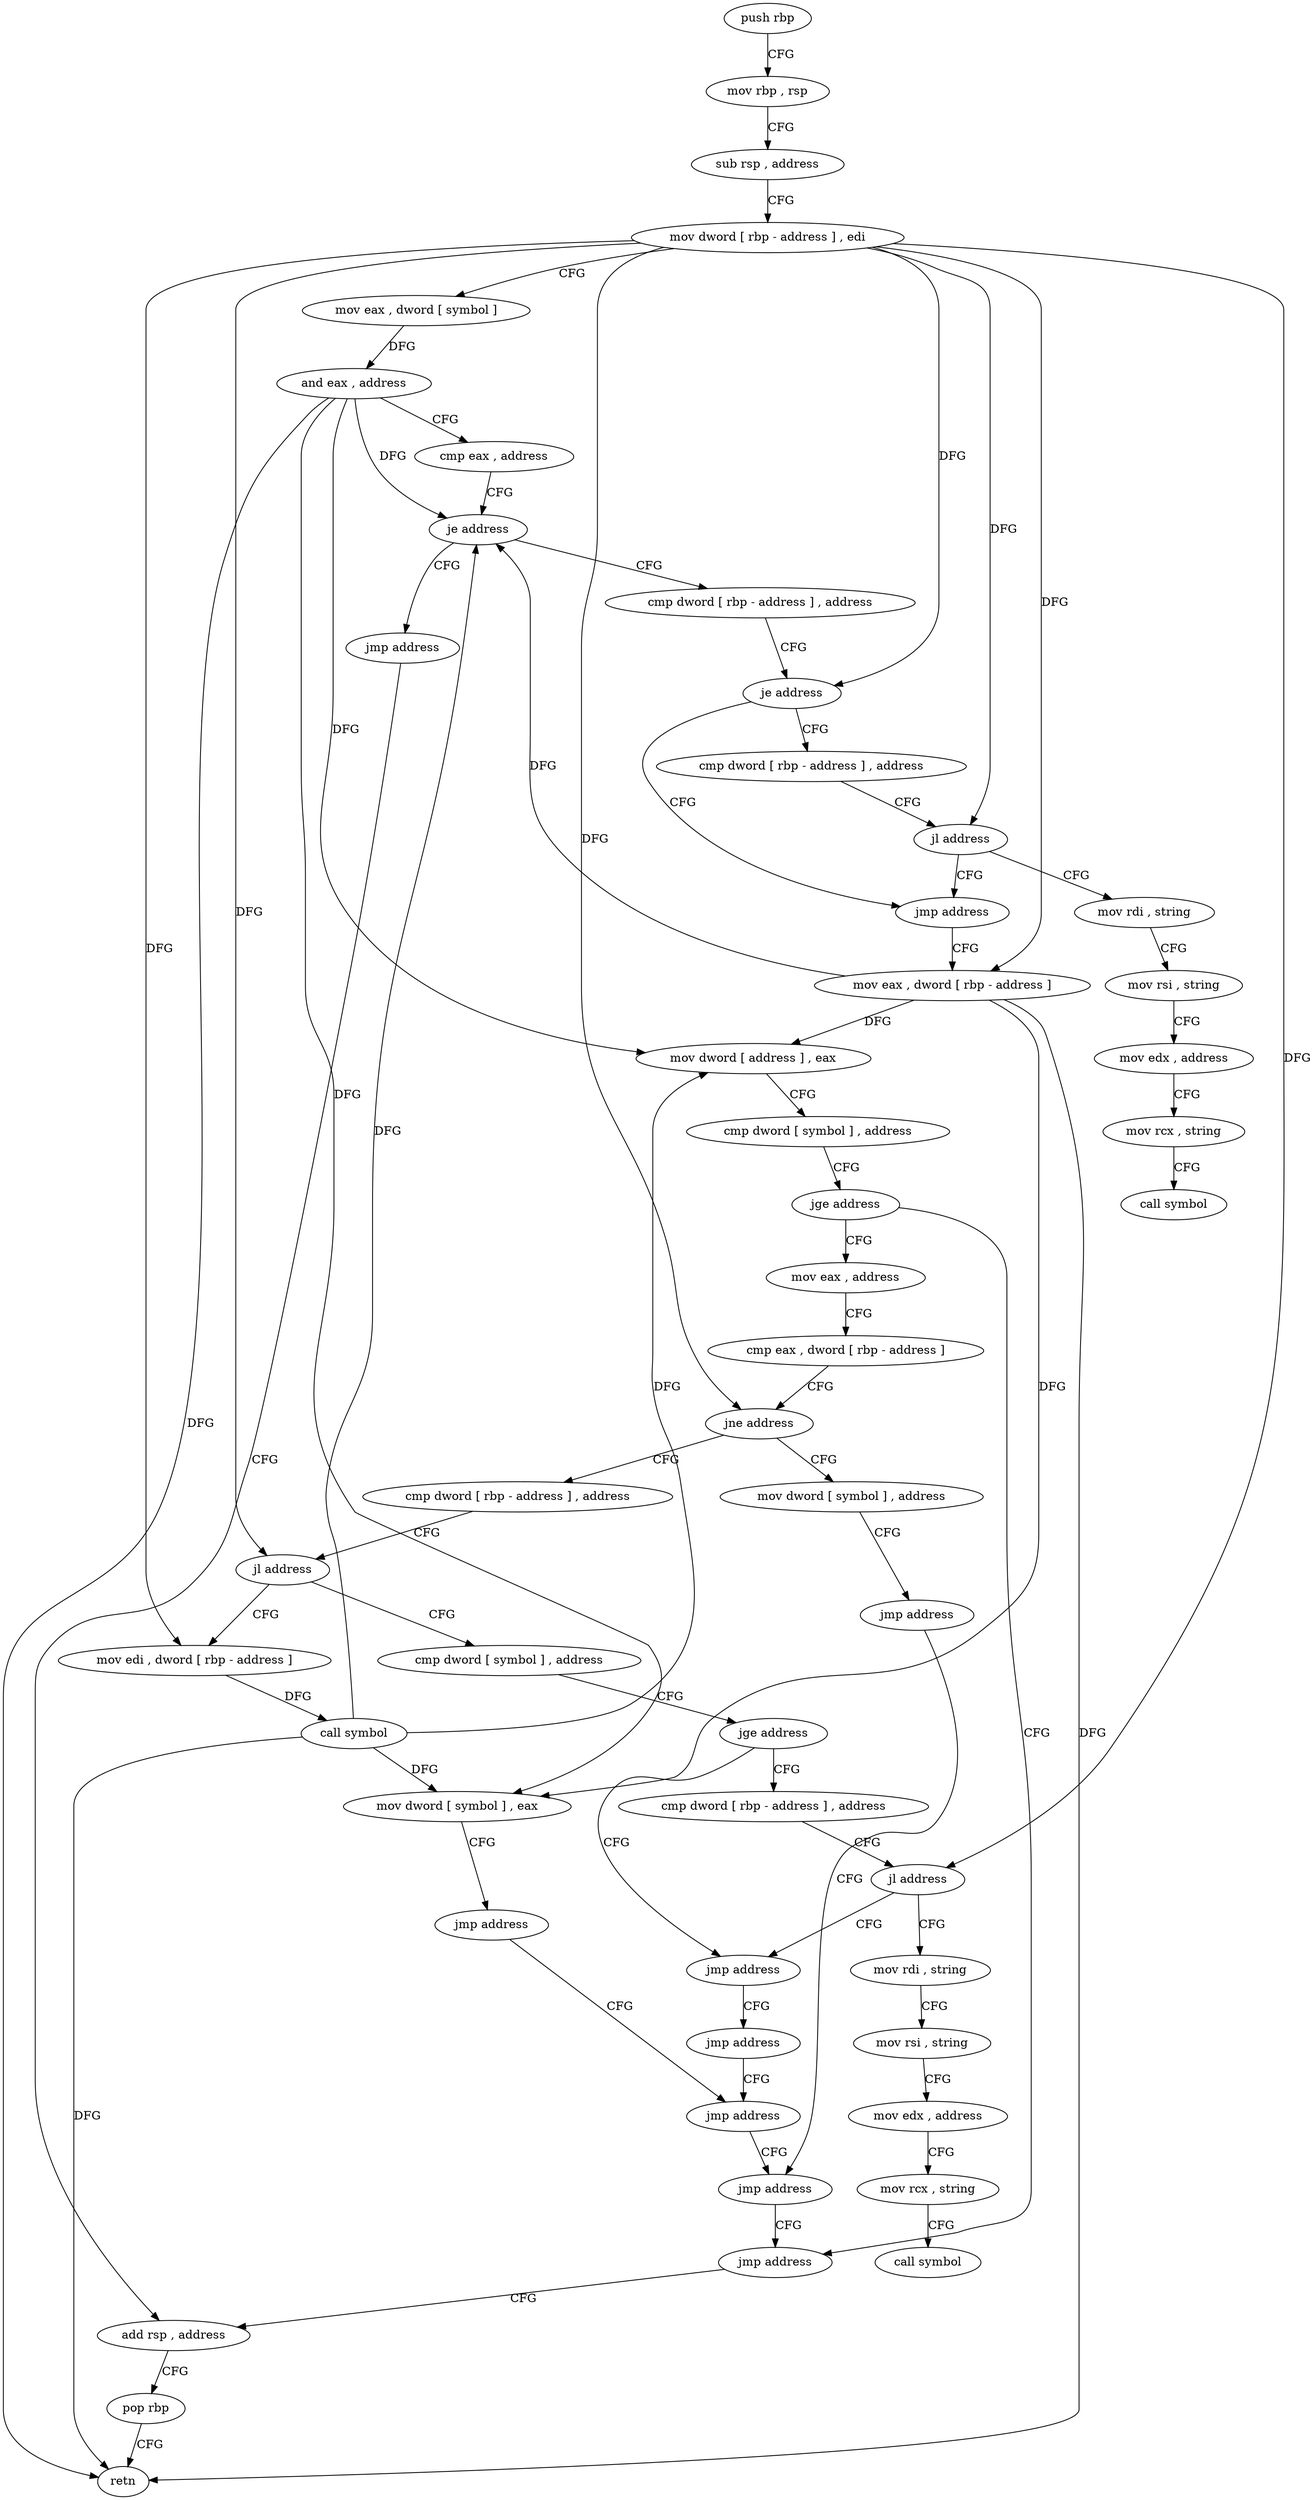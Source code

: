 digraph "func" {
"4210496" [label = "push rbp" ]
"4210497" [label = "mov rbp , rsp" ]
"4210500" [label = "sub rsp , address" ]
"4210504" [label = "mov dword [ rbp - address ] , edi" ]
"4210507" [label = "mov eax , dword [ symbol ]" ]
"4210514" [label = "and eax , address" ]
"4210519" [label = "cmp eax , address" ]
"4210522" [label = "je address" ]
"4210766" [label = "jmp address" ]
"4210528" [label = "cmp dword [ rbp - address ] , address" ]
"4210771" [label = "add rsp , address" ]
"4210532" [label = "je address" ]
"4210548" [label = "jmp address" ]
"4210538" [label = "cmp dword [ rbp - address ] , address" ]
"4210775" [label = "pop rbp" ]
"4210776" [label = "retn" ]
"4210593" [label = "mov eax , dword [ rbp - address ]" ]
"4210542" [label = "jl address" ]
"4210553" [label = "mov rdi , string" ]
"4210596" [label = "mov dword [ address ] , eax" ]
"4210603" [label = "cmp dword [ symbol ] , address" ]
"4210611" [label = "jge address" ]
"4210761" [label = "jmp address" ]
"4210617" [label = "mov eax , address" ]
"4210563" [label = "mov rsi , string" ]
"4210573" [label = "mov edx , address" ]
"4210578" [label = "mov rcx , string" ]
"4210588" [label = "call symbol" ]
"4210622" [label = "cmp eax , dword [ rbp - address ]" ]
"4210625" [label = "jne address" ]
"4210647" [label = "cmp dword [ rbp - address ] , address" ]
"4210631" [label = "mov dword [ symbol ] , address" ]
"4210651" [label = "jl address" ]
"4210677" [label = "cmp dword [ symbol ] , address" ]
"4210657" [label = "mov edi , dword [ rbp - address ]" ]
"4210642" [label = "jmp address" ]
"4210756" [label = "jmp address" ]
"4210685" [label = "jge address" ]
"4210701" [label = "jmp address" ]
"4210691" [label = "cmp dword [ rbp - address ] , address" ]
"4210660" [label = "call symbol" ]
"4210665" [label = "mov dword [ symbol ] , eax" ]
"4210672" [label = "jmp address" ]
"4210751" [label = "jmp address" ]
"4210746" [label = "jmp address" ]
"4210695" [label = "jl address" ]
"4210706" [label = "mov rdi , string" ]
"4210716" [label = "mov rsi , string" ]
"4210726" [label = "mov edx , address" ]
"4210731" [label = "mov rcx , string" ]
"4210741" [label = "call symbol" ]
"4210496" -> "4210497" [ label = "CFG" ]
"4210497" -> "4210500" [ label = "CFG" ]
"4210500" -> "4210504" [ label = "CFG" ]
"4210504" -> "4210507" [ label = "CFG" ]
"4210504" -> "4210532" [ label = "DFG" ]
"4210504" -> "4210542" [ label = "DFG" ]
"4210504" -> "4210593" [ label = "DFG" ]
"4210504" -> "4210625" [ label = "DFG" ]
"4210504" -> "4210651" [ label = "DFG" ]
"4210504" -> "4210657" [ label = "DFG" ]
"4210504" -> "4210695" [ label = "DFG" ]
"4210507" -> "4210514" [ label = "DFG" ]
"4210514" -> "4210519" [ label = "CFG" ]
"4210514" -> "4210522" [ label = "DFG" ]
"4210514" -> "4210776" [ label = "DFG" ]
"4210514" -> "4210596" [ label = "DFG" ]
"4210514" -> "4210665" [ label = "DFG" ]
"4210519" -> "4210522" [ label = "CFG" ]
"4210522" -> "4210766" [ label = "CFG" ]
"4210522" -> "4210528" [ label = "CFG" ]
"4210766" -> "4210771" [ label = "CFG" ]
"4210528" -> "4210532" [ label = "CFG" ]
"4210771" -> "4210775" [ label = "CFG" ]
"4210532" -> "4210548" [ label = "CFG" ]
"4210532" -> "4210538" [ label = "CFG" ]
"4210548" -> "4210593" [ label = "CFG" ]
"4210538" -> "4210542" [ label = "CFG" ]
"4210775" -> "4210776" [ label = "CFG" ]
"4210593" -> "4210596" [ label = "DFG" ]
"4210593" -> "4210522" [ label = "DFG" ]
"4210593" -> "4210776" [ label = "DFG" ]
"4210593" -> "4210665" [ label = "DFG" ]
"4210542" -> "4210553" [ label = "CFG" ]
"4210542" -> "4210548" [ label = "CFG" ]
"4210553" -> "4210563" [ label = "CFG" ]
"4210596" -> "4210603" [ label = "CFG" ]
"4210603" -> "4210611" [ label = "CFG" ]
"4210611" -> "4210761" [ label = "CFG" ]
"4210611" -> "4210617" [ label = "CFG" ]
"4210761" -> "4210771" [ label = "CFG" ]
"4210617" -> "4210622" [ label = "CFG" ]
"4210563" -> "4210573" [ label = "CFG" ]
"4210573" -> "4210578" [ label = "CFG" ]
"4210578" -> "4210588" [ label = "CFG" ]
"4210622" -> "4210625" [ label = "CFG" ]
"4210625" -> "4210647" [ label = "CFG" ]
"4210625" -> "4210631" [ label = "CFG" ]
"4210647" -> "4210651" [ label = "CFG" ]
"4210631" -> "4210642" [ label = "CFG" ]
"4210651" -> "4210677" [ label = "CFG" ]
"4210651" -> "4210657" [ label = "CFG" ]
"4210677" -> "4210685" [ label = "CFG" ]
"4210657" -> "4210660" [ label = "DFG" ]
"4210642" -> "4210756" [ label = "CFG" ]
"4210756" -> "4210761" [ label = "CFG" ]
"4210685" -> "4210701" [ label = "CFG" ]
"4210685" -> "4210691" [ label = "CFG" ]
"4210701" -> "4210746" [ label = "CFG" ]
"4210691" -> "4210695" [ label = "CFG" ]
"4210660" -> "4210665" [ label = "DFG" ]
"4210660" -> "4210522" [ label = "DFG" ]
"4210660" -> "4210596" [ label = "DFG" ]
"4210660" -> "4210776" [ label = "DFG" ]
"4210665" -> "4210672" [ label = "CFG" ]
"4210672" -> "4210751" [ label = "CFG" ]
"4210751" -> "4210756" [ label = "CFG" ]
"4210746" -> "4210751" [ label = "CFG" ]
"4210695" -> "4210706" [ label = "CFG" ]
"4210695" -> "4210701" [ label = "CFG" ]
"4210706" -> "4210716" [ label = "CFG" ]
"4210716" -> "4210726" [ label = "CFG" ]
"4210726" -> "4210731" [ label = "CFG" ]
"4210731" -> "4210741" [ label = "CFG" ]
}
